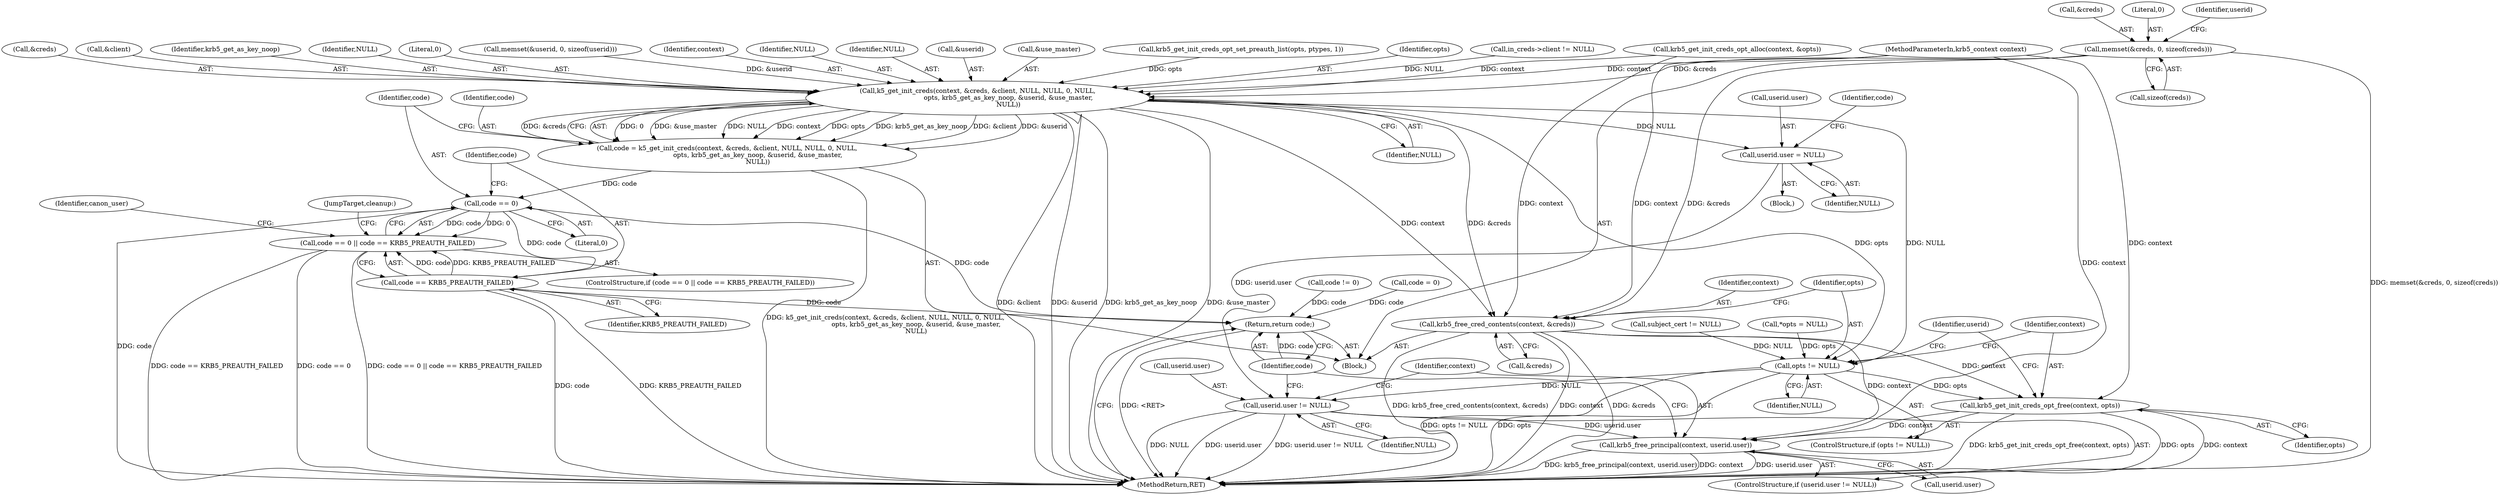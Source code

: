 digraph "1_krb5_5e6d1796106df8ba6bc1973ee0917c170d929086_0@API" {
"1000175" [label="(Call,memset(&creds, 0, sizeof(creds)))"];
"1000282" [label="(Call,k5_get_init_creds(context, &creds, &client, NULL, NULL, 0, NULL,\n                              opts, krb5_get_as_key_noop, &userid, &use_master,\n                              NULL))"];
"1000280" [label="(Call,code = k5_get_init_creds(context, &creds, &client, NULL, NULL, 0, NULL,\n                              opts, krb5_get_as_key_noop, &userid, &use_master,\n                              NULL))"];
"1000301" [label="(Call,code == 0)"];
"1000300" [label="(Call,code == 0 || code == KRB5_PREAUTH_FAILED)"];
"1000304" [label="(Call,code == KRB5_PREAUTH_FAILED)"];
"1000345" [label="(Return,return code;)"];
"1000314" [label="(Call,userid.user = NULL)"];
"1000335" [label="(Call,userid.user != NULL)"];
"1000340" [label="(Call,krb5_free_principal(context, userid.user))"];
"1000323" [label="(Call,krb5_free_cred_contents(context, &creds))"];
"1000331" [label="(Call,krb5_get_init_creds_opt_free(context, opts))"];
"1000328" [label="(Call,opts != NULL)"];
"1000347" [label="(MethodReturn,RET)"];
"1000204" [label="(Call,code != 0)"];
"1000288" [label="(Identifier,NULL)"];
"1000318" [label="(Identifier,NULL)"];
"1000283" [label="(Identifier,context)"];
"1000307" [label="(Block,)"];
"1000289" [label="(Identifier,NULL)"];
"1000176" [label="(Call,&creds)"];
"1000102" [label="(MethodParameterIn,krb5_context context)"];
"1000305" [label="(Identifier,code)"];
"1000339" [label="(Identifier,NULL)"];
"1000291" [label="(Identifier,NULL)"];
"1000303" [label="(Literal,0)"];
"1000324" [label="(Identifier,context)"];
"1000323" [label="(Call,krb5_free_cred_contents(context, &creds))"];
"1000294" [label="(Call,&userid)"];
"1000306" [label="(Identifier,KRB5_PREAUTH_FAILED)"];
"1000329" [label="(Identifier,opts)"];
"1000327" [label="(ControlStructure,if (opts != NULL))"];
"1000330" [label="(Identifier,NULL)"];
"1000302" [label="(Identifier,code)"];
"1000340" [label="(Call,krb5_free_principal(context, userid.user))"];
"1000332" [label="(Identifier,context)"];
"1000175" [label="(Call,memset(&creds, 0, sizeof(creds)))"];
"1000178" [label="(Literal,0)"];
"1000342" [label="(Call,userid.user)"];
"1000300" [label="(Call,code == 0 || code == KRB5_PREAUTH_FAILED)"];
"1000304" [label="(Call,code == KRB5_PREAUTH_FAILED)"];
"1000282" [label="(Call,k5_get_init_creds(context, &creds, &client, NULL, NULL, 0, NULL,\n                              opts, krb5_get_as_key_noop, &userid, &use_master,\n                              NULL))"];
"1000296" [label="(Call,&use_master)"];
"1000223" [label="(Call,krb5_get_init_creds_opt_set_preauth_list(opts, ptypes, 1))"];
"1000292" [label="(Identifier,opts)"];
"1000228" [label="(Call,in_creds->client != NULL)"];
"1000284" [label="(Call,&creds)"];
"1000335" [label="(Call,userid.user != NULL)"];
"1000336" [label="(Call,userid.user)"];
"1000310" [label="(Identifier,canon_user)"];
"1000286" [label="(Call,&client)"];
"1000331" [label="(Call,krb5_get_init_creds_opt_free(context, opts))"];
"1000337" [label="(Identifier,userid)"];
"1000293" [label="(Identifier,krb5_get_as_key_noop)"];
"1000188" [label="(Call,subject_cert != NULL)"];
"1000341" [label="(Identifier,context)"];
"1000106" [label="(Block,)"];
"1000345" [label="(Return,return code;)"];
"1000183" [label="(Identifier,userid)"];
"1000301" [label="(Call,code == 0)"];
"1000328" [label="(Call,opts != NULL)"];
"1000179" [label="(Call,sizeof(creds))"];
"1000199" [label="(Call,krb5_get_init_creds_opt_alloc(context, &opts))"];
"1000298" [label="(Identifier,NULL)"];
"1000299" [label="(ControlStructure,if (code == 0 || code == KRB5_PREAUTH_FAILED))"];
"1000319" [label="(Call,code = 0)"];
"1000333" [label="(Identifier,opts)"];
"1000346" [label="(Identifier,code)"];
"1000322" [label="(JumpTarget,cleanup:)"];
"1000315" [label="(Call,userid.user)"];
"1000314" [label="(Call,userid.user = NULL)"];
"1000280" [label="(Call,code = k5_get_init_creds(context, &creds, &client, NULL, NULL, 0, NULL,\n                              opts, krb5_get_as_key_noop, &userid, &use_master,\n                              NULL))"];
"1000281" [label="(Identifier,code)"];
"1000290" [label="(Literal,0)"];
"1000320" [label="(Identifier,code)"];
"1000181" [label="(Call,memset(&userid, 0, sizeof(userid)))"];
"1000325" [label="(Call,&creds)"];
"1000334" [label="(ControlStructure,if (userid.user != NULL))"];
"1000117" [label="(Call,*opts = NULL)"];
"1000175" -> "1000106"  [label="AST: "];
"1000175" -> "1000179"  [label="CFG: "];
"1000176" -> "1000175"  [label="AST: "];
"1000178" -> "1000175"  [label="AST: "];
"1000179" -> "1000175"  [label="AST: "];
"1000183" -> "1000175"  [label="CFG: "];
"1000175" -> "1000347"  [label="DDG: memset(&creds, 0, sizeof(creds))"];
"1000175" -> "1000282"  [label="DDG: &creds"];
"1000175" -> "1000323"  [label="DDG: &creds"];
"1000282" -> "1000280"  [label="AST: "];
"1000282" -> "1000298"  [label="CFG: "];
"1000283" -> "1000282"  [label="AST: "];
"1000284" -> "1000282"  [label="AST: "];
"1000286" -> "1000282"  [label="AST: "];
"1000288" -> "1000282"  [label="AST: "];
"1000289" -> "1000282"  [label="AST: "];
"1000290" -> "1000282"  [label="AST: "];
"1000291" -> "1000282"  [label="AST: "];
"1000292" -> "1000282"  [label="AST: "];
"1000293" -> "1000282"  [label="AST: "];
"1000294" -> "1000282"  [label="AST: "];
"1000296" -> "1000282"  [label="AST: "];
"1000298" -> "1000282"  [label="AST: "];
"1000280" -> "1000282"  [label="CFG: "];
"1000282" -> "1000347"  [label="DDG: &client"];
"1000282" -> "1000347"  [label="DDG: &userid"];
"1000282" -> "1000347"  [label="DDG: krb5_get_as_key_noop"];
"1000282" -> "1000347"  [label="DDG: &use_master"];
"1000282" -> "1000280"  [label="DDG: 0"];
"1000282" -> "1000280"  [label="DDG: &use_master"];
"1000282" -> "1000280"  [label="DDG: NULL"];
"1000282" -> "1000280"  [label="DDG: context"];
"1000282" -> "1000280"  [label="DDG: opts"];
"1000282" -> "1000280"  [label="DDG: krb5_get_as_key_noop"];
"1000282" -> "1000280"  [label="DDG: &client"];
"1000282" -> "1000280"  [label="DDG: &userid"];
"1000282" -> "1000280"  [label="DDG: &creds"];
"1000199" -> "1000282"  [label="DDG: context"];
"1000102" -> "1000282"  [label="DDG: context"];
"1000228" -> "1000282"  [label="DDG: NULL"];
"1000223" -> "1000282"  [label="DDG: opts"];
"1000181" -> "1000282"  [label="DDG: &userid"];
"1000282" -> "1000314"  [label="DDG: NULL"];
"1000282" -> "1000323"  [label="DDG: context"];
"1000282" -> "1000323"  [label="DDG: &creds"];
"1000282" -> "1000328"  [label="DDG: opts"];
"1000282" -> "1000328"  [label="DDG: NULL"];
"1000280" -> "1000106"  [label="AST: "];
"1000281" -> "1000280"  [label="AST: "];
"1000302" -> "1000280"  [label="CFG: "];
"1000280" -> "1000347"  [label="DDG: k5_get_init_creds(context, &creds, &client, NULL, NULL, 0, NULL,\n                              opts, krb5_get_as_key_noop, &userid, &use_master,\n                              NULL)"];
"1000280" -> "1000301"  [label="DDG: code"];
"1000301" -> "1000300"  [label="AST: "];
"1000301" -> "1000303"  [label="CFG: "];
"1000302" -> "1000301"  [label="AST: "];
"1000303" -> "1000301"  [label="AST: "];
"1000305" -> "1000301"  [label="CFG: "];
"1000300" -> "1000301"  [label="CFG: "];
"1000301" -> "1000347"  [label="DDG: code"];
"1000301" -> "1000300"  [label="DDG: code"];
"1000301" -> "1000300"  [label="DDG: 0"];
"1000301" -> "1000304"  [label="DDG: code"];
"1000301" -> "1000345"  [label="DDG: code"];
"1000300" -> "1000299"  [label="AST: "];
"1000300" -> "1000304"  [label="CFG: "];
"1000304" -> "1000300"  [label="AST: "];
"1000310" -> "1000300"  [label="CFG: "];
"1000322" -> "1000300"  [label="CFG: "];
"1000300" -> "1000347"  [label="DDG: code == KRB5_PREAUTH_FAILED"];
"1000300" -> "1000347"  [label="DDG: code == 0"];
"1000300" -> "1000347"  [label="DDG: code == 0 || code == KRB5_PREAUTH_FAILED"];
"1000304" -> "1000300"  [label="DDG: code"];
"1000304" -> "1000300"  [label="DDG: KRB5_PREAUTH_FAILED"];
"1000304" -> "1000306"  [label="CFG: "];
"1000305" -> "1000304"  [label="AST: "];
"1000306" -> "1000304"  [label="AST: "];
"1000304" -> "1000347"  [label="DDG: code"];
"1000304" -> "1000347"  [label="DDG: KRB5_PREAUTH_FAILED"];
"1000304" -> "1000345"  [label="DDG: code"];
"1000345" -> "1000106"  [label="AST: "];
"1000345" -> "1000346"  [label="CFG: "];
"1000346" -> "1000345"  [label="AST: "];
"1000347" -> "1000345"  [label="CFG: "];
"1000345" -> "1000347"  [label="DDG: <RET>"];
"1000346" -> "1000345"  [label="DDG: code"];
"1000204" -> "1000345"  [label="DDG: code"];
"1000319" -> "1000345"  [label="DDG: code"];
"1000314" -> "1000307"  [label="AST: "];
"1000314" -> "1000318"  [label="CFG: "];
"1000315" -> "1000314"  [label="AST: "];
"1000318" -> "1000314"  [label="AST: "];
"1000320" -> "1000314"  [label="CFG: "];
"1000314" -> "1000335"  [label="DDG: userid.user"];
"1000335" -> "1000334"  [label="AST: "];
"1000335" -> "1000339"  [label="CFG: "];
"1000336" -> "1000335"  [label="AST: "];
"1000339" -> "1000335"  [label="AST: "];
"1000341" -> "1000335"  [label="CFG: "];
"1000346" -> "1000335"  [label="CFG: "];
"1000335" -> "1000347"  [label="DDG: NULL"];
"1000335" -> "1000347"  [label="DDG: userid.user"];
"1000335" -> "1000347"  [label="DDG: userid.user != NULL"];
"1000328" -> "1000335"  [label="DDG: NULL"];
"1000335" -> "1000340"  [label="DDG: userid.user"];
"1000340" -> "1000334"  [label="AST: "];
"1000340" -> "1000342"  [label="CFG: "];
"1000341" -> "1000340"  [label="AST: "];
"1000342" -> "1000340"  [label="AST: "];
"1000346" -> "1000340"  [label="CFG: "];
"1000340" -> "1000347"  [label="DDG: userid.user"];
"1000340" -> "1000347"  [label="DDG: krb5_free_principal(context, userid.user)"];
"1000340" -> "1000347"  [label="DDG: context"];
"1000331" -> "1000340"  [label="DDG: context"];
"1000323" -> "1000340"  [label="DDG: context"];
"1000102" -> "1000340"  [label="DDG: context"];
"1000323" -> "1000106"  [label="AST: "];
"1000323" -> "1000325"  [label="CFG: "];
"1000324" -> "1000323"  [label="AST: "];
"1000325" -> "1000323"  [label="AST: "];
"1000329" -> "1000323"  [label="CFG: "];
"1000323" -> "1000347"  [label="DDG: context"];
"1000323" -> "1000347"  [label="DDG: &creds"];
"1000323" -> "1000347"  [label="DDG: krb5_free_cred_contents(context, &creds)"];
"1000199" -> "1000323"  [label="DDG: context"];
"1000102" -> "1000323"  [label="DDG: context"];
"1000323" -> "1000331"  [label="DDG: context"];
"1000331" -> "1000327"  [label="AST: "];
"1000331" -> "1000333"  [label="CFG: "];
"1000332" -> "1000331"  [label="AST: "];
"1000333" -> "1000331"  [label="AST: "];
"1000337" -> "1000331"  [label="CFG: "];
"1000331" -> "1000347"  [label="DDG: krb5_get_init_creds_opt_free(context, opts)"];
"1000331" -> "1000347"  [label="DDG: opts"];
"1000331" -> "1000347"  [label="DDG: context"];
"1000102" -> "1000331"  [label="DDG: context"];
"1000328" -> "1000331"  [label="DDG: opts"];
"1000328" -> "1000327"  [label="AST: "];
"1000328" -> "1000330"  [label="CFG: "];
"1000329" -> "1000328"  [label="AST: "];
"1000330" -> "1000328"  [label="AST: "];
"1000332" -> "1000328"  [label="CFG: "];
"1000337" -> "1000328"  [label="CFG: "];
"1000328" -> "1000347"  [label="DDG: opts != NULL"];
"1000328" -> "1000347"  [label="DDG: opts"];
"1000117" -> "1000328"  [label="DDG: opts"];
"1000188" -> "1000328"  [label="DDG: NULL"];
}
